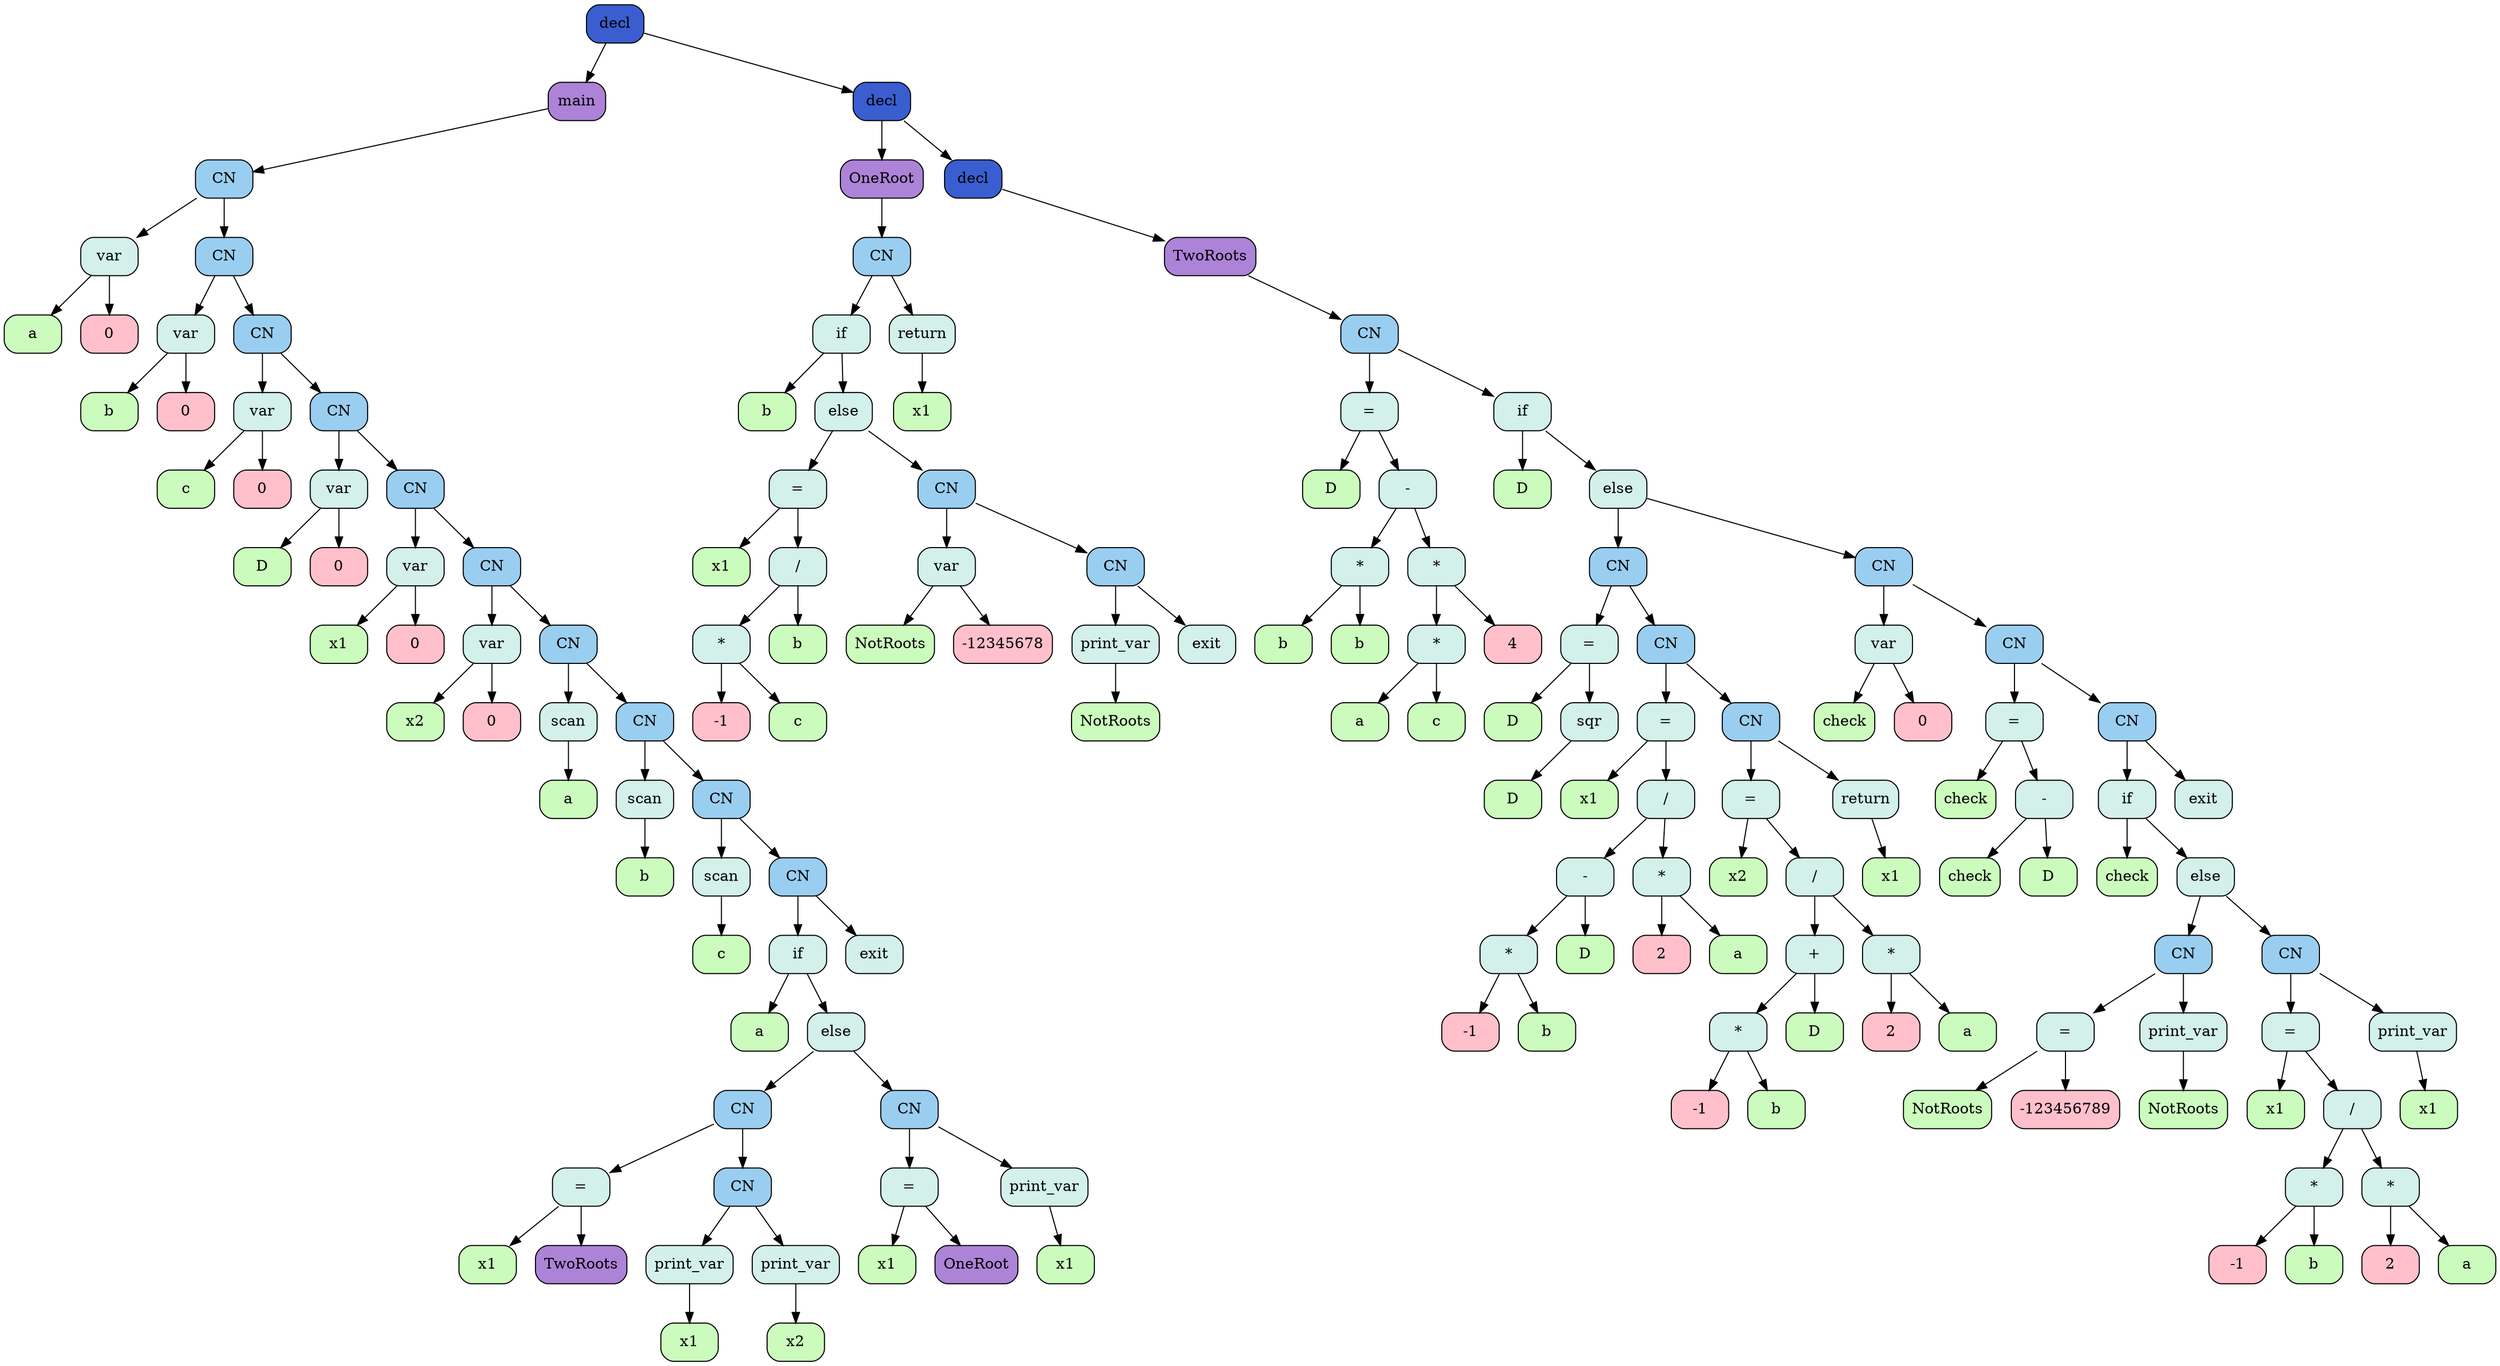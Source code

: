 digraph {
		node [shape=Mrecord]
	node0x55d105e0a7d0[label="decl", style=filled, fillcolor="#3a5ed0"]
	node0x55d105e08140[style=filled, fillcolor="#ad83d8", label="main"]
	node0x55d105e0a7d0 -> node0x55d105e08140
	node0x55d105e08140[style=filled, fillcolor="#ad83d8", label="main"]
	node0x55d105e08e00[label="CN", style=filled, fillcolor="#9acef0"]
	node0x55d105e08140 -> node0x55d105e08e00
	node0x55d105e08e00[label="CN", style=filled, fillcolor="#9acef0"]
	node0x55d105e08210[label="var", style=filled, fillcolor="#d3f0eb"]
	node0x55d105e08e00 -> node0x55d105e08210
	node0x55d105e08210[label="var", style=filled, fillcolor="#d3f0eb"]
	node0x55d105e08190[style=filled, fillcolor="#cbfcbd", label="a"]
	node0x55d105e08210 -> node0x55d105e08190
	node0x55d105e08210[label="var", style=filled, fillcolor="#d3f0eb"]
	node0x55d105e081e0[style=filled, fillcolor="#ffc0cb", label="0"]
	node0x55d105e08210 -> node0x55d105e081e0
	node0x55d105e08e00[label="CN", style=filled, fillcolor="#9acef0"]
	node0x55d105e08dd0[label="CN", style=filled, fillcolor="#9acef0"]
	node0x55d105e08e00 -> node0x55d105e08dd0
	node0x55d105e08dd0[label="CN", style=filled, fillcolor="#9acef0"]
	node0x55d105e082c0[label="var", style=filled, fillcolor="#d3f0eb"]
	node0x55d105e08dd0 -> node0x55d105e082c0
	node0x55d105e082c0[label="var", style=filled, fillcolor="#d3f0eb"]
	node0x55d105e08240[style=filled, fillcolor="#cbfcbd", label="b"]
	node0x55d105e082c0 -> node0x55d105e08240
	node0x55d105e082c0[label="var", style=filled, fillcolor="#d3f0eb"]
	node0x55d105e08290[style=filled, fillcolor="#ffc0cb", label="0"]
	node0x55d105e082c0 -> node0x55d105e08290
	node0x55d105e08dd0[label="CN", style=filled, fillcolor="#9acef0"]
	node0x55d105e08da0[label="CN", style=filled, fillcolor="#9acef0"]
	node0x55d105e08dd0 -> node0x55d105e08da0
	node0x55d105e08da0[label="CN", style=filled, fillcolor="#9acef0"]
	node0x55d105e08370[label="var", style=filled, fillcolor="#d3f0eb"]
	node0x55d105e08da0 -> node0x55d105e08370
	node0x55d105e08370[label="var", style=filled, fillcolor="#d3f0eb"]
	node0x55d105e082f0[style=filled, fillcolor="#cbfcbd", label="c"]
	node0x55d105e08370 -> node0x55d105e082f0
	node0x55d105e08370[label="var", style=filled, fillcolor="#d3f0eb"]
	node0x55d105e08340[style=filled, fillcolor="#ffc0cb", label="0"]
	node0x55d105e08370 -> node0x55d105e08340
	node0x55d105e08da0[label="CN", style=filled, fillcolor="#9acef0"]
	node0x55d105e08d70[label="CN", style=filled, fillcolor="#9acef0"]
	node0x55d105e08da0 -> node0x55d105e08d70
	node0x55d105e08d70[label="CN", style=filled, fillcolor="#9acef0"]
	node0x55d105e08420[label="var", style=filled, fillcolor="#d3f0eb"]
	node0x55d105e08d70 -> node0x55d105e08420
	node0x55d105e08420[label="var", style=filled, fillcolor="#d3f0eb"]
	node0x55d105e083a0[style=filled, fillcolor="#cbfcbd", label="D"]
	node0x55d105e08420 -> node0x55d105e083a0
	node0x55d105e08420[label="var", style=filled, fillcolor="#d3f0eb"]
	node0x55d105e083f0[style=filled, fillcolor="#ffc0cb", label="0"]
	node0x55d105e08420 -> node0x55d105e083f0
	node0x55d105e08d70[label="CN", style=filled, fillcolor="#9acef0"]
	node0x55d105e08d40[label="CN", style=filled, fillcolor="#9acef0"]
	node0x55d105e08d70 -> node0x55d105e08d40
	node0x55d105e08d40[label="CN", style=filled, fillcolor="#9acef0"]
	node0x55d105e084d0[label="var", style=filled, fillcolor="#d3f0eb"]
	node0x55d105e08d40 -> node0x55d105e084d0
	node0x55d105e084d0[label="var", style=filled, fillcolor="#d3f0eb"]
	node0x55d105e08450[style=filled, fillcolor="#cbfcbd", label="x1"]
	node0x55d105e084d0 -> node0x55d105e08450
	node0x55d105e084d0[label="var", style=filled, fillcolor="#d3f0eb"]
	node0x55d105e084a0[style=filled, fillcolor="#ffc0cb", label="0"]
	node0x55d105e084d0 -> node0x55d105e084a0
	node0x55d105e08d40[label="CN", style=filled, fillcolor="#9acef0"]
	node0x55d105e08d10[label="CN", style=filled, fillcolor="#9acef0"]
	node0x55d105e08d40 -> node0x55d105e08d10
	node0x55d105e08d10[label="CN", style=filled, fillcolor="#9acef0"]
	node0x55d105e08580[label="var", style=filled, fillcolor="#d3f0eb"]
	node0x55d105e08d10 -> node0x55d105e08580
	node0x55d105e08580[label="var", style=filled, fillcolor="#d3f0eb"]
	node0x55d105e08500[style=filled, fillcolor="#cbfcbd", label="x2"]
	node0x55d105e08580 -> node0x55d105e08500
	node0x55d105e08580[label="var", style=filled, fillcolor="#d3f0eb"]
	node0x55d105e08550[style=filled, fillcolor="#ffc0cb", label="0"]
	node0x55d105e08580 -> node0x55d105e08550
	node0x55d105e08d10[label="CN", style=filled, fillcolor="#9acef0"]
	node0x55d105e08ce0[label="CN", style=filled, fillcolor="#9acef0"]
	node0x55d105e08d10 -> node0x55d105e08ce0
	node0x55d105e08ce0[label="CN", style=filled, fillcolor="#9acef0"]
	node0x55d105e08600[label="scan", style=filled, fillcolor="#d3f0eb"]
	node0x55d105e08ce0 -> node0x55d105e08600
	node0x55d105e08600[label="scan", style=filled, fillcolor="#d3f0eb"]
	node0x55d105e085b0[style=filled, fillcolor="#cbfcbd", label="a"]
	node0x55d105e08600 -> node0x55d105e085b0
	node0x55d105e08ce0[label="CN", style=filled, fillcolor="#9acef0"]
	node0x55d105e08cb0[label="CN", style=filled, fillcolor="#9acef0"]
	node0x55d105e08ce0 -> node0x55d105e08cb0
	node0x55d105e08cb0[label="CN", style=filled, fillcolor="#9acef0"]
	node0x55d105e08680[label="scan", style=filled, fillcolor="#d3f0eb"]
	node0x55d105e08cb0 -> node0x55d105e08680
	node0x55d105e08680[label="scan", style=filled, fillcolor="#d3f0eb"]
	node0x55d105e08630[style=filled, fillcolor="#cbfcbd", label="b"]
	node0x55d105e08680 -> node0x55d105e08630
	node0x55d105e08cb0[label="CN", style=filled, fillcolor="#9acef0"]
	node0x55d105e08c80[label="CN", style=filled, fillcolor="#9acef0"]
	node0x55d105e08cb0 -> node0x55d105e08c80
	node0x55d105e08c80[label="CN", style=filled, fillcolor="#9acef0"]
	node0x55d105e08700[label="scan", style=filled, fillcolor="#d3f0eb"]
	node0x55d105e08c80 -> node0x55d105e08700
	node0x55d105e08700[label="scan", style=filled, fillcolor="#d3f0eb"]
	node0x55d105e086b0[style=filled, fillcolor="#cbfcbd", label="c"]
	node0x55d105e08700 -> node0x55d105e086b0
	node0x55d105e08c80[label="CN", style=filled, fillcolor="#9acef0"]
	node0x55d105e08c50[label="CN", style=filled, fillcolor="#9acef0"]
	node0x55d105e08c80 -> node0x55d105e08c50
	node0x55d105e08c50[label="CN", style=filled, fillcolor="#9acef0"]
	node0x55d105e08bc0[label="if", style=filled, fillcolor="#d3f0eb"]
	node0x55d105e08c50 -> node0x55d105e08bc0
	node0x55d105e08bc0[label="if", style=filled, fillcolor="#d3f0eb"]
	node0x55d105e08730[style=filled, fillcolor="#cbfcbd", label="a"]
	node0x55d105e08bc0 -> node0x55d105e08730
	node0x55d105e08bc0[label="if", style=filled, fillcolor="#d3f0eb"]
	node0x55d105e08b90[label="else", style=filled, fillcolor="#d3f0eb"]
	node0x55d105e08bc0 -> node0x55d105e08b90
	node0x55d105e08b90[label="else", style=filled, fillcolor="#d3f0eb"]
	node0x55d105e089b0[label="CN", style=filled, fillcolor="#9acef0"]
	node0x55d105e08b90 -> node0x55d105e089b0
	node0x55d105e089b0[label="CN", style=filled, fillcolor="#9acef0"]
	node0x55d105e08820[label="=", style=filled, fillcolor="#d3f0eb"]
	node0x55d105e089b0 -> node0x55d105e08820
	node0x55d105e08820[label="=", style=filled, fillcolor="#d3f0eb"]
	node0x55d105e08780[style=filled, fillcolor="#cbfcbd", label="x1"]
	node0x55d105e08820 -> node0x55d105e08780
	node0x55d105e08820[label="=", style=filled, fillcolor="#d3f0eb"]
	node0x55d105e087d0[style=filled, fillcolor="#ad83d8", label="TwoRoots"]
	node0x55d105e08820 -> node0x55d105e087d0
	node0x55d105e089b0[label="CN", style=filled, fillcolor="#9acef0"]
	node0x55d105e08980[label="CN", style=filled, fillcolor="#9acef0"]
	node0x55d105e089b0 -> node0x55d105e08980
	node0x55d105e08980[label="CN", style=filled, fillcolor="#9acef0"]
	node0x55d105e088a0[label="print_var", style=filled, fillcolor="#d3f0eb"]
	node0x55d105e08980 -> node0x55d105e088a0
	node0x55d105e088a0[label="print_var", style=filled, fillcolor="#d3f0eb"]
	node0x55d105e08850[style=filled, fillcolor="#cbfcbd", label="x1"]
	node0x55d105e088a0 -> node0x55d105e08850
	node0x55d105e08980[label="CN", style=filled, fillcolor="#9acef0"]
	node0x55d105e08950[label="print_var", style=filled, fillcolor="#d3f0eb"]
	node0x55d105e08980 -> node0x55d105e08950
	node0x55d105e08950[label="print_var", style=filled, fillcolor="#d3f0eb"]
	node0x55d105e088d0[style=filled, fillcolor="#cbfcbd", label="x2"]
	node0x55d105e08950 -> node0x55d105e088d0
	node0x55d105e08b90[label="else", style=filled, fillcolor="#d3f0eb"]
	node0x55d105e08b60[label="CN", style=filled, fillcolor="#9acef0"]
	node0x55d105e08b90 -> node0x55d105e08b60
	node0x55d105e08b60[label="CN", style=filled, fillcolor="#9acef0"]
	node0x55d105e08a80[label="=", style=filled, fillcolor="#d3f0eb"]
	node0x55d105e08b60 -> node0x55d105e08a80
	node0x55d105e08a80[label="=", style=filled, fillcolor="#d3f0eb"]
	node0x55d105e089e0[style=filled, fillcolor="#cbfcbd", label="x1"]
	node0x55d105e08a80 -> node0x55d105e089e0
	node0x55d105e08a80[label="=", style=filled, fillcolor="#d3f0eb"]
	node0x55d105e08a30[style=filled, fillcolor="#ad83d8", label="OneRoot"]
	node0x55d105e08a80 -> node0x55d105e08a30
	node0x55d105e08b60[label="CN", style=filled, fillcolor="#9acef0"]
	node0x55d105e08b30[label="print_var", style=filled, fillcolor="#d3f0eb"]
	node0x55d105e08b60 -> node0x55d105e08b30
	node0x55d105e08b30[label="print_var", style=filled, fillcolor="#d3f0eb"]
	node0x55d105e08ab0[style=filled, fillcolor="#cbfcbd", label="x1"]
	node0x55d105e08b30 -> node0x55d105e08ab0
	node0x55d105e08c50[label="CN", style=filled, fillcolor="#9acef0"]
	node0x55d105e08c20[label="exit", style=filled, fillcolor="#d3f0eb"]
	node0x55d105e08c50 -> node0x55d105e08c20
	node0x55d105e0a7d0[label="decl", style=filled, fillcolor="#3a5ed0"]
	node0x55d105e0a7a0[label="decl", style=filled, fillcolor="#3a5ed0"]
	node0x55d105e0a7d0 -> node0x55d105e0a7a0
	node0x55d105e0a7a0[label="decl", style=filled, fillcolor="#3a5ed0"]
	node0x55d105e08e30[style=filled, fillcolor="#ad83d8", label="OneRoot"]
	node0x55d105e0a7a0 -> node0x55d105e08e30
	node0x55d105e08e30[style=filled, fillcolor="#ad83d8", label="OneRoot"]
	node0x55d105e09380[label="CN", style=filled, fillcolor="#9acef0"]
	node0x55d105e08e30 -> node0x55d105e09380
	node0x55d105e09380[label="CN", style=filled, fillcolor="#9acef0"]
	node0x55d105e092d0[label="if", style=filled, fillcolor="#d3f0eb"]
	node0x55d105e09380 -> node0x55d105e092d0
	node0x55d105e092d0[label="if", style=filled, fillcolor="#d3f0eb"]
	node0x55d105e08e80[style=filled, fillcolor="#cbfcbd", label="b"]
	node0x55d105e092d0 -> node0x55d105e08e80
	node0x55d105e092d0[label="if", style=filled, fillcolor="#d3f0eb"]
	node0x55d105e092a0[label="else", style=filled, fillcolor="#d3f0eb"]
	node0x55d105e092d0 -> node0x55d105e092a0
	node0x55d105e092a0[label="else", style=filled, fillcolor="#d3f0eb"]
	node0x55d105e09080[label="=", style=filled, fillcolor="#d3f0eb"]
	node0x55d105e092a0 -> node0x55d105e09080
	node0x55d105e09080[label="=", style=filled, fillcolor="#d3f0eb"]
	node0x55d105e08ed0[style=filled, fillcolor="#cbfcbd", label="x1"]
	node0x55d105e09080 -> node0x55d105e08ed0
	node0x55d105e09080[label="=", style=filled, fillcolor="#d3f0eb"]
	node0x55d105e09020[label="/", style=filled, fillcolor="#d3f0eb"]
	node0x55d105e09080 -> node0x55d105e09020
	node0x55d105e09020[label="/", style=filled, fillcolor="#d3f0eb"]
	node0x55d105e08fa0[label="*", style=filled, fillcolor="#d3f0eb"]
	node0x55d105e09020 -> node0x55d105e08fa0
	node0x55d105e08fa0[label="*", style=filled, fillcolor="#d3f0eb"]
	node0x55d105e08f20[style=filled, fillcolor="#ffc0cb", label="-1"]
	node0x55d105e08fa0 -> node0x55d105e08f20
	node0x55d105e08fa0[label="*", style=filled, fillcolor="#d3f0eb"]
	node0x55d105e08f50[style=filled, fillcolor="#cbfcbd", label="c"]
	node0x55d105e08fa0 -> node0x55d105e08f50
	node0x55d105e09020[label="/", style=filled, fillcolor="#d3f0eb"]
	node0x55d105e08fd0[style=filled, fillcolor="#cbfcbd", label="b"]
	node0x55d105e09020 -> node0x55d105e08fd0
	node0x55d105e092a0[label="else", style=filled, fillcolor="#d3f0eb"]
	node0x55d105e09270[label="CN", style=filled, fillcolor="#9acef0"]
	node0x55d105e092a0 -> node0x55d105e09270
	node0x55d105e09270[label="CN", style=filled, fillcolor="#9acef0"]
	node0x55d105e09130[label="var", style=filled, fillcolor="#d3f0eb"]
	node0x55d105e09270 -> node0x55d105e09130
	node0x55d105e09130[label="var", style=filled, fillcolor="#d3f0eb"]
	node0x55d105e090b0[style=filled, fillcolor="#cbfcbd", label="NotRoots"]
	node0x55d105e09130 -> node0x55d105e090b0
	node0x55d105e09130[label="var", style=filled, fillcolor="#d3f0eb"]
	node0x55d105e09100[style=filled, fillcolor="#ffc0cb", label="-12345678"]
	node0x55d105e09130 -> node0x55d105e09100
	node0x55d105e09270[label="CN", style=filled, fillcolor="#9acef0"]
	node0x55d105e09240[label="CN", style=filled, fillcolor="#9acef0"]
	node0x55d105e09270 -> node0x55d105e09240
	node0x55d105e09240[label="CN", style=filled, fillcolor="#9acef0"]
	node0x55d105e091b0[label="print_var", style=filled, fillcolor="#d3f0eb"]
	node0x55d105e09240 -> node0x55d105e091b0
	node0x55d105e091b0[label="print_var", style=filled, fillcolor="#d3f0eb"]
	node0x55d105e09160[style=filled, fillcolor="#cbfcbd", label="NotRoots"]
	node0x55d105e091b0 -> node0x55d105e09160
	node0x55d105e09240[label="CN", style=filled, fillcolor="#9acef0"]
	node0x55d105e09210[label="exit", style=filled, fillcolor="#d3f0eb"]
	node0x55d105e09240 -> node0x55d105e09210
	node0x55d105e09380[label="CN", style=filled, fillcolor="#9acef0"]
	node0x55d105e09350[label="return", style=filled, fillcolor="#d3f0eb"]
	node0x55d105e09380 -> node0x55d105e09350
	node0x55d105e09350[label="return", style=filled, fillcolor="#d3f0eb"]
	node0x55d105e09300[style=filled, fillcolor="#cbfcbd", label="x1"]
	node0x55d105e09350 -> node0x55d105e09300
	node0x55d105e0a7a0[label="decl", style=filled, fillcolor="#3a5ed0"]
	node0x55d105e0a770[label="decl", style=filled, fillcolor="#3a5ed0"]
	node0x55d105e0a7a0 -> node0x55d105e0a770
	node0x55d105e0a770[label="decl", style=filled, fillcolor="#3a5ed0"]
	node0x55d105e093b0[style=filled, fillcolor="#ad83d8", label="TwoRoots"]
	node0x55d105e0a770 -> node0x55d105e093b0
	node0x55d105e093b0[style=filled, fillcolor="#ad83d8", label="TwoRoots"]
	node0x55d105e0a740[label="CN", style=filled, fillcolor="#9acef0"]
	node0x55d105e093b0 -> node0x55d105e0a740
	node0x55d105e0a740[label="CN", style=filled, fillcolor="#9acef0"]
	node0x55d105e09680[label="=", style=filled, fillcolor="#d3f0eb"]
	node0x55d105e0a740 -> node0x55d105e09680
	node0x55d105e09680[label="=", style=filled, fillcolor="#d3f0eb"]
	node0x55d105e09400[style=filled, fillcolor="#cbfcbd", label="D"]
	node0x55d105e09680 -> node0x55d105e09400
	node0x55d105e09680[label="=", style=filled, fillcolor="#d3f0eb"]
	node0x55d105e09650[label="-", style=filled, fillcolor="#d3f0eb"]
	node0x55d105e09680 -> node0x55d105e09650
	node0x55d105e09650[label="-", style=filled, fillcolor="#d3f0eb"]
	node0x55d105e094f0[label="*", style=filled, fillcolor="#d3f0eb"]
	node0x55d105e09650 -> node0x55d105e094f0
	node0x55d105e094f0[label="*", style=filled, fillcolor="#d3f0eb"]
	node0x55d105e09450[style=filled, fillcolor="#cbfcbd", label="b"]
	node0x55d105e094f0 -> node0x55d105e09450
	node0x55d105e094f0[label="*", style=filled, fillcolor="#d3f0eb"]
	node0x55d105e094a0[style=filled, fillcolor="#cbfcbd", label="b"]
	node0x55d105e094f0 -> node0x55d105e094a0
	node0x55d105e09650[label="-", style=filled, fillcolor="#d3f0eb"]
	node0x55d105e09620[label="*", style=filled, fillcolor="#d3f0eb"]
	node0x55d105e09650 -> node0x55d105e09620
	node0x55d105e09620[label="*", style=filled, fillcolor="#d3f0eb"]
	node0x55d105e095c0[label="*", style=filled, fillcolor="#d3f0eb"]
	node0x55d105e09620 -> node0x55d105e095c0
	node0x55d105e095c0[label="*", style=filled, fillcolor="#d3f0eb"]
	node0x55d105e09520[style=filled, fillcolor="#cbfcbd", label="a"]
	node0x55d105e095c0 -> node0x55d105e09520
	node0x55d105e095c0[label="*", style=filled, fillcolor="#d3f0eb"]
	node0x55d105e09570[style=filled, fillcolor="#cbfcbd", label="c"]
	node0x55d105e095c0 -> node0x55d105e09570
	node0x55d105e09620[label="*", style=filled, fillcolor="#d3f0eb"]
	node0x55d105e095f0[style=filled, fillcolor="#ffc0cb", label="4"]
	node0x55d105e09620 -> node0x55d105e095f0
	node0x55d105e0a740[label="CN", style=filled, fillcolor="#9acef0"]
	node0x55d105e0a710[label="if", style=filled, fillcolor="#d3f0eb"]
	node0x55d105e0a740 -> node0x55d105e0a710
	node0x55d105e0a710[label="if", style=filled, fillcolor="#d3f0eb"]
	node0x55d105e096b0[style=filled, fillcolor="#cbfcbd", label="D"]
	node0x55d105e0a710 -> node0x55d105e096b0
	node0x55d105e0a710[label="if", style=filled, fillcolor="#d3f0eb"]
	node0x55d105e0a6b0[label="else", style=filled, fillcolor="#d3f0eb"]
	node0x55d105e0a710 -> node0x55d105e0a6b0
	node0x55d105e0a6b0[label="else", style=filled, fillcolor="#d3f0eb"]
	node0x55d105e09e60[label="CN", style=filled, fillcolor="#9acef0"]
	node0x55d105e0a6b0 -> node0x55d105e09e60
	node0x55d105e09e60[label="CN", style=filled, fillcolor="#9acef0"]
	node0x55d105e09830[label="=", style=filled, fillcolor="#d3f0eb"]
	node0x55d105e09e60 -> node0x55d105e09830
	node0x55d105e09830[label="=", style=filled, fillcolor="#d3f0eb"]
	node0x55d105e09700[style=filled, fillcolor="#cbfcbd", label="D"]
	node0x55d105e09830 -> node0x55d105e09700
	node0x55d105e09830[label="=", style=filled, fillcolor="#d3f0eb"]
	node0x55d105e09800[label="sqr", style=filled, fillcolor="#d3f0eb"]
	node0x55d105e09830 -> node0x55d105e09800
	node0x55d105e09800[label="sqr", style=filled, fillcolor="#d3f0eb"]
	node0x55d105e09780[style=filled, fillcolor="#cbfcbd", label="D"]
	node0x55d105e09800 -> node0x55d105e09780
	node0x55d105e09e60[label="CN", style=filled, fillcolor="#9acef0"]
	node0x55d105e09e30[label="CN", style=filled, fillcolor="#9acef0"]
	node0x55d105e09e60 -> node0x55d105e09e30
	node0x55d105e09e30[label="CN", style=filled, fillcolor="#9acef0"]
	node0x55d105e09ac0[label="=", style=filled, fillcolor="#d3f0eb"]
	node0x55d105e09e30 -> node0x55d105e09ac0
	node0x55d105e09ac0[label="=", style=filled, fillcolor="#d3f0eb"]
	node0x55d105e09860[style=filled, fillcolor="#cbfcbd", label="x1"]
	node0x55d105e09ac0 -> node0x55d105e09860
	node0x55d105e09ac0[label="=", style=filled, fillcolor="#d3f0eb"]
	node0x55d105e09a90[label="/", style=filled, fillcolor="#d3f0eb"]
	node0x55d105e09ac0 -> node0x55d105e09a90
	node0x55d105e09a90[label="/", style=filled, fillcolor="#d3f0eb"]
	node0x55d105e099b0[label="-", style=filled, fillcolor="#d3f0eb"]
	node0x55d105e09a90 -> node0x55d105e099b0
	node0x55d105e099b0[label="-", style=filled, fillcolor="#d3f0eb"]
	node0x55d105e09930[label="*", style=filled, fillcolor="#d3f0eb"]
	node0x55d105e099b0 -> node0x55d105e09930
	node0x55d105e09930[label="*", style=filled, fillcolor="#d3f0eb"]
	node0x55d105e098b0[style=filled, fillcolor="#ffc0cb", label="-1"]
	node0x55d105e09930 -> node0x55d105e098b0
	node0x55d105e09930[label="*", style=filled, fillcolor="#d3f0eb"]
	node0x55d105e098e0[style=filled, fillcolor="#cbfcbd", label="b"]
	node0x55d105e09930 -> node0x55d105e098e0
	node0x55d105e099b0[label="-", style=filled, fillcolor="#d3f0eb"]
	node0x55d105e09960[style=filled, fillcolor="#cbfcbd", label="D"]
	node0x55d105e099b0 -> node0x55d105e09960
	node0x55d105e09a90[label="/", style=filled, fillcolor="#d3f0eb"]
	node0x55d105e09a60[label="*", style=filled, fillcolor="#d3f0eb"]
	node0x55d105e09a90 -> node0x55d105e09a60
	node0x55d105e09a60[label="*", style=filled, fillcolor="#d3f0eb"]
	node0x55d105e099e0[style=filled, fillcolor="#ffc0cb", label="2"]
	node0x55d105e09a60 -> node0x55d105e099e0
	node0x55d105e09a60[label="*", style=filled, fillcolor="#d3f0eb"]
	node0x55d105e09a10[style=filled, fillcolor="#cbfcbd", label="a"]
	node0x55d105e09a60 -> node0x55d105e09a10
	node0x55d105e09e30[label="CN", style=filled, fillcolor="#9acef0"]
	node0x55d105e09e00[label="CN", style=filled, fillcolor="#9acef0"]
	node0x55d105e09e30 -> node0x55d105e09e00
	node0x55d105e09e00[label="CN", style=filled, fillcolor="#9acef0"]
	node0x55d105e09d50[label="=", style=filled, fillcolor="#d3f0eb"]
	node0x55d105e09e00 -> node0x55d105e09d50
	node0x55d105e09d50[label="=", style=filled, fillcolor="#d3f0eb"]
	node0x55d105e09af0[style=filled, fillcolor="#cbfcbd", label="x2"]
	node0x55d105e09d50 -> node0x55d105e09af0
	node0x55d105e09d50[label="=", style=filled, fillcolor="#d3f0eb"]
	node0x55d105e09d20[label="/", style=filled, fillcolor="#d3f0eb"]
	node0x55d105e09d50 -> node0x55d105e09d20
	node0x55d105e09d20[label="/", style=filled, fillcolor="#d3f0eb"]
	node0x55d105e09c40[label="+", style=filled, fillcolor="#d3f0eb"]
	node0x55d105e09d20 -> node0x55d105e09c40
	node0x55d105e09c40[label="+", style=filled, fillcolor="#d3f0eb"]
	node0x55d105e09bc0[label="*", style=filled, fillcolor="#d3f0eb"]
	node0x55d105e09c40 -> node0x55d105e09bc0
	node0x55d105e09bc0[label="*", style=filled, fillcolor="#d3f0eb"]
	node0x55d105e09b40[style=filled, fillcolor="#ffc0cb", label="-1"]
	node0x55d105e09bc0 -> node0x55d105e09b40
	node0x55d105e09bc0[label="*", style=filled, fillcolor="#d3f0eb"]
	node0x55d105e09b70[style=filled, fillcolor="#cbfcbd", label="b"]
	node0x55d105e09bc0 -> node0x55d105e09b70
	node0x55d105e09c40[label="+", style=filled, fillcolor="#d3f0eb"]
	node0x55d105e09bf0[style=filled, fillcolor="#cbfcbd", label="D"]
	node0x55d105e09c40 -> node0x55d105e09bf0
	node0x55d105e09d20[label="/", style=filled, fillcolor="#d3f0eb"]
	node0x55d105e09cf0[label="*", style=filled, fillcolor="#d3f0eb"]
	node0x55d105e09d20 -> node0x55d105e09cf0
	node0x55d105e09cf0[label="*", style=filled, fillcolor="#d3f0eb"]
	node0x55d105e09c70[style=filled, fillcolor="#ffc0cb", label="2"]
	node0x55d105e09cf0 -> node0x55d105e09c70
	node0x55d105e09cf0[label="*", style=filled, fillcolor="#d3f0eb"]
	node0x55d105e09ca0[style=filled, fillcolor="#cbfcbd", label="a"]
	node0x55d105e09cf0 -> node0x55d105e09ca0
	node0x55d105e09e00[label="CN", style=filled, fillcolor="#9acef0"]
	node0x55d105e09dd0[label="return", style=filled, fillcolor="#d3f0eb"]
	node0x55d105e09e00 -> node0x55d105e09dd0
	node0x55d105e09dd0[label="return", style=filled, fillcolor="#d3f0eb"]
	node0x55d105e09d80[style=filled, fillcolor="#cbfcbd", label="x1"]
	node0x55d105e09dd0 -> node0x55d105e09d80
	node0x55d105e0a6b0[label="else", style=filled, fillcolor="#d3f0eb"]
	node0x55d105e0a680[label="CN", style=filled, fillcolor="#9acef0"]
	node0x55d105e0a6b0 -> node0x55d105e0a680
	node0x55d105e0a680[label="CN", style=filled, fillcolor="#9acef0"]
	node0x55d105e09f10[label="var", style=filled, fillcolor="#d3f0eb"]
	node0x55d105e0a680 -> node0x55d105e09f10
	node0x55d105e09f10[label="var", style=filled, fillcolor="#d3f0eb"]
	node0x55d105e09e90[style=filled, fillcolor="#cbfcbd", label="check"]
	node0x55d105e09f10 -> node0x55d105e09e90
	node0x55d105e09f10[label="var", style=filled, fillcolor="#d3f0eb"]
	node0x55d105e09ee0[style=filled, fillcolor="#ffc0cb", label="0"]
	node0x55d105e09f10 -> node0x55d105e09ee0
	node0x55d105e0a680[label="CN", style=filled, fillcolor="#9acef0"]
	node0x55d105e0a650[label="CN", style=filled, fillcolor="#9acef0"]
	node0x55d105e0a680 -> node0x55d105e0a650
	node0x55d105e0a650[label="CN", style=filled, fillcolor="#9acef0"]
	node0x55d105e0a060[label="=", style=filled, fillcolor="#d3f0eb"]
	node0x55d105e0a650 -> node0x55d105e0a060
	node0x55d105e0a060[label="=", style=filled, fillcolor="#d3f0eb"]
	node0x55d105e09f40[style=filled, fillcolor="#cbfcbd", label="check"]
	node0x55d105e0a060 -> node0x55d105e09f40
	node0x55d105e0a060[label="=", style=filled, fillcolor="#d3f0eb"]
	node0x55d105e0a030[label="-", style=filled, fillcolor="#d3f0eb"]
	node0x55d105e0a060 -> node0x55d105e0a030
	node0x55d105e0a030[label="-", style=filled, fillcolor="#d3f0eb"]
	node0x55d105e09f90[style=filled, fillcolor="#cbfcbd", label="check"]
	node0x55d105e0a030 -> node0x55d105e09f90
	node0x55d105e0a030[label="-", style=filled, fillcolor="#d3f0eb"]
	node0x55d105e09fe0[style=filled, fillcolor="#cbfcbd", label="D"]
	node0x55d105e0a030 -> node0x55d105e09fe0
	node0x55d105e0a650[label="CN", style=filled, fillcolor="#9acef0"]
	node0x55d105e0a620[label="CN", style=filled, fillcolor="#9acef0"]
	node0x55d105e0a650 -> node0x55d105e0a620
	node0x55d105e0a620[label="CN", style=filled, fillcolor="#9acef0"]
	node0x55d105e0a590[label="if", style=filled, fillcolor="#d3f0eb"]
	node0x55d105e0a620 -> node0x55d105e0a590
	node0x55d105e0a590[label="if", style=filled, fillcolor="#d3f0eb"]
	node0x55d105e0a090[style=filled, fillcolor="#cbfcbd", label="check"]
	node0x55d105e0a590 -> node0x55d105e0a090
	node0x55d105e0a590[label="if", style=filled, fillcolor="#d3f0eb"]
	node0x55d105e0a560[label="else", style=filled, fillcolor="#d3f0eb"]
	node0x55d105e0a590 -> node0x55d105e0a560
	node0x55d105e0a560[label="else", style=filled, fillcolor="#d3f0eb"]
	node0x55d105e0a240[label="CN", style=filled, fillcolor="#9acef0"]
	node0x55d105e0a560 -> node0x55d105e0a240
	node0x55d105e0a240[label="CN", style=filled, fillcolor="#9acef0"]
	node0x55d105e0a160[label="=", style=filled, fillcolor="#d3f0eb"]
	node0x55d105e0a240 -> node0x55d105e0a160
	node0x55d105e0a160[label="=", style=filled, fillcolor="#d3f0eb"]
	node0x55d105e0a0e0[style=filled, fillcolor="#cbfcbd", label="NotRoots"]
	node0x55d105e0a160 -> node0x55d105e0a0e0
	node0x55d105e0a160[label="=", style=filled, fillcolor="#d3f0eb"]
	node0x55d105e0a130[style=filled, fillcolor="#ffc0cb", label="-123456789"]
	node0x55d105e0a160 -> node0x55d105e0a130
	node0x55d105e0a240[label="CN", style=filled, fillcolor="#9acef0"]
	node0x55d105e0a210[label="print_var", style=filled, fillcolor="#d3f0eb"]
	node0x55d105e0a240 -> node0x55d105e0a210
	node0x55d105e0a210[label="print_var", style=filled, fillcolor="#d3f0eb"]
	node0x55d105e0a190[style=filled, fillcolor="#cbfcbd", label="NotRoots"]
	node0x55d105e0a210 -> node0x55d105e0a190
	node0x55d105e0a560[label="else", style=filled, fillcolor="#d3f0eb"]
	node0x55d105e0a530[label="CN", style=filled, fillcolor="#9acef0"]
	node0x55d105e0a560 -> node0x55d105e0a530
	node0x55d105e0a530[label="CN", style=filled, fillcolor="#9acef0"]
	node0x55d105e0a450[label="=", style=filled, fillcolor="#d3f0eb"]
	node0x55d105e0a530 -> node0x55d105e0a450
	node0x55d105e0a450[label="=", style=filled, fillcolor="#d3f0eb"]
	node0x55d105e0a270[style=filled, fillcolor="#cbfcbd", label="x1"]
	node0x55d105e0a450 -> node0x55d105e0a270
	node0x55d105e0a450[label="=", style=filled, fillcolor="#d3f0eb"]
	node0x55d105e0a420[label="/", style=filled, fillcolor="#d3f0eb"]
	node0x55d105e0a450 -> node0x55d105e0a420
	node0x55d105e0a420[label="/", style=filled, fillcolor="#d3f0eb"]
	node0x55d105e0a340[label="*", style=filled, fillcolor="#d3f0eb"]
	node0x55d105e0a420 -> node0x55d105e0a340
	node0x55d105e0a340[label="*", style=filled, fillcolor="#d3f0eb"]
	node0x55d105e0a2c0[style=filled, fillcolor="#ffc0cb", label="-1"]
	node0x55d105e0a340 -> node0x55d105e0a2c0
	node0x55d105e0a340[label="*", style=filled, fillcolor="#d3f0eb"]
	node0x55d105e0a2f0[style=filled, fillcolor="#cbfcbd", label="b"]
	node0x55d105e0a340 -> node0x55d105e0a2f0
	node0x55d105e0a420[label="/", style=filled, fillcolor="#d3f0eb"]
	node0x55d105e0a3f0[label="*", style=filled, fillcolor="#d3f0eb"]
	node0x55d105e0a420 -> node0x55d105e0a3f0
	node0x55d105e0a3f0[label="*", style=filled, fillcolor="#d3f0eb"]
	node0x55d105e0a370[style=filled, fillcolor="#ffc0cb", label="2"]
	node0x55d105e0a3f0 -> node0x55d105e0a370
	node0x55d105e0a3f0[label="*", style=filled, fillcolor="#d3f0eb"]
	node0x55d105e0a3a0[style=filled, fillcolor="#cbfcbd", label="a"]
	node0x55d105e0a3f0 -> node0x55d105e0a3a0
	node0x55d105e0a530[label="CN", style=filled, fillcolor="#9acef0"]
	node0x55d105e0a500[label="print_var", style=filled, fillcolor="#d3f0eb"]
	node0x55d105e0a530 -> node0x55d105e0a500
	node0x55d105e0a500[label="print_var", style=filled, fillcolor="#d3f0eb"]
	node0x55d105e0a480[style=filled, fillcolor="#cbfcbd", label="x1"]
	node0x55d105e0a500 -> node0x55d105e0a480
	node0x55d105e0a620[label="CN", style=filled, fillcolor="#9acef0"]
	node0x55d105e0a5f0[label="exit", style=filled, fillcolor="#d3f0eb"]
	node0x55d105e0a620 -> node0x55d105e0a5f0
}
